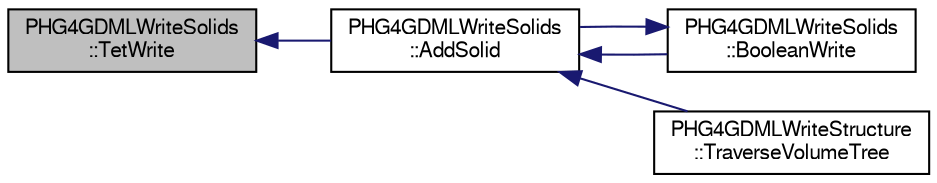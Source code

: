 digraph "PHG4GDMLWriteSolids::TetWrite"
{
  bgcolor="transparent";
  edge [fontname="FreeSans",fontsize="10",labelfontname="FreeSans",labelfontsize="10"];
  node [fontname="FreeSans",fontsize="10",shape=record];
  rankdir="LR";
  Node1 [label="PHG4GDMLWriteSolids\l::TetWrite",height=0.2,width=0.4,color="black", fillcolor="grey75", style="filled" fontcolor="black"];
  Node1 -> Node2 [dir="back",color="midnightblue",fontsize="10",style="solid",fontname="FreeSans"];
  Node2 [label="PHG4GDMLWriteSolids\l::AddSolid",height=0.2,width=0.4,color="black",URL="$d0/d94/classPHG4GDMLWriteSolids.html#ae96019d064cee9517bad4aea85bd94e9"];
  Node2 -> Node3 [dir="back",color="midnightblue",fontsize="10",style="solid",fontname="FreeSans"];
  Node3 [label="PHG4GDMLWriteSolids\l::BooleanWrite",height=0.2,width=0.4,color="black",URL="$d0/d94/classPHG4GDMLWriteSolids.html#acaa5a680bf366ae99a07faf07f4cbf7c"];
  Node3 -> Node2 [dir="back",color="midnightblue",fontsize="10",style="solid",fontname="FreeSans"];
  Node2 -> Node4 [dir="back",color="midnightblue",fontsize="10",style="solid",fontname="FreeSans"];
  Node4 [label="PHG4GDMLWriteStructure\l::TraverseVolumeTree",height=0.2,width=0.4,color="black",URL="$d2/d72/classPHG4GDMLWriteStructure.html#a957c6f2d283732660e3eb9c41b982048"];
}
